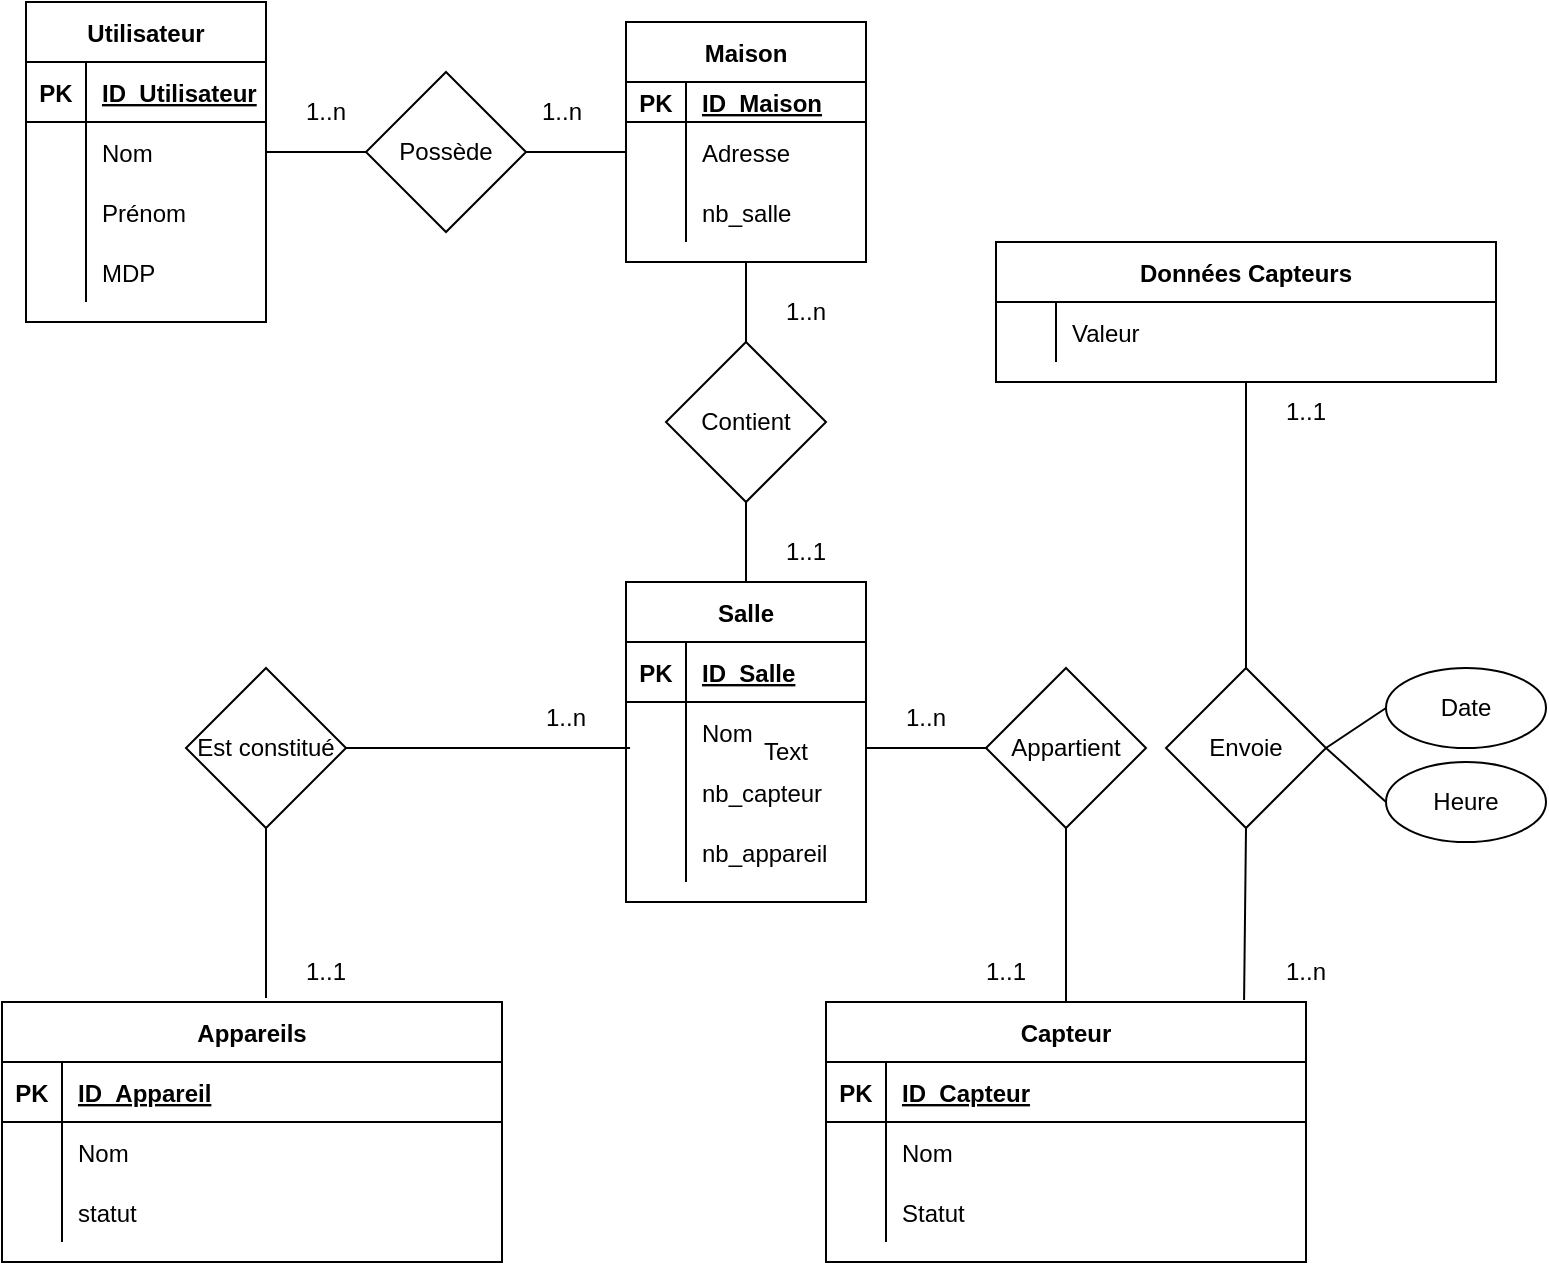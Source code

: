 <mxfile version="21.1.8" type="github">
  <diagram id="R2lEEEUBdFMjLlhIrx00" name="Page-1">
    <mxGraphModel dx="1393" dy="766" grid="1" gridSize="10" guides="1" tooltips="1" connect="1" arrows="1" fold="1" page="1" pageScale="1" pageWidth="850" pageHeight="1100" math="0" shadow="0" extFonts="Permanent Marker^https://fonts.googleapis.com/css?family=Permanent+Marker">
      <root>
        <mxCell id="0" />
        <mxCell id="1" parent="0" />
        <mxCell id="C-vyLk0tnHw3VtMMgP7b-2" value="Appareils" style="shape=table;startSize=30;container=1;collapsible=1;childLayout=tableLayout;fixedRows=1;rowLines=0;fontStyle=1;align=center;resizeLast=1;" parent="1" vertex="1">
          <mxGeometry x="28" y="560" width="250" height="130" as="geometry" />
        </mxCell>
        <mxCell id="C-vyLk0tnHw3VtMMgP7b-3" value="" style="shape=partialRectangle;collapsible=0;dropTarget=0;pointerEvents=0;fillColor=none;points=[[0,0.5],[1,0.5]];portConstraint=eastwest;top=0;left=0;right=0;bottom=1;" parent="C-vyLk0tnHw3VtMMgP7b-2" vertex="1">
          <mxGeometry y="30" width="250" height="30" as="geometry" />
        </mxCell>
        <mxCell id="C-vyLk0tnHw3VtMMgP7b-4" value="PK" style="shape=partialRectangle;overflow=hidden;connectable=0;fillColor=none;top=0;left=0;bottom=0;right=0;fontStyle=1;" parent="C-vyLk0tnHw3VtMMgP7b-3" vertex="1">
          <mxGeometry width="30" height="30" as="geometry">
            <mxRectangle width="30" height="30" as="alternateBounds" />
          </mxGeometry>
        </mxCell>
        <mxCell id="C-vyLk0tnHw3VtMMgP7b-5" value="ID_Appareil" style="shape=partialRectangle;overflow=hidden;connectable=0;fillColor=none;top=0;left=0;bottom=0;right=0;align=left;spacingLeft=6;fontStyle=5;" parent="C-vyLk0tnHw3VtMMgP7b-3" vertex="1">
          <mxGeometry x="30" width="220" height="30" as="geometry">
            <mxRectangle width="220" height="30" as="alternateBounds" />
          </mxGeometry>
        </mxCell>
        <mxCell id="C-vyLk0tnHw3VtMMgP7b-6" value="" style="shape=partialRectangle;collapsible=0;dropTarget=0;pointerEvents=0;fillColor=none;points=[[0,0.5],[1,0.5]];portConstraint=eastwest;top=0;left=0;right=0;bottom=0;" parent="C-vyLk0tnHw3VtMMgP7b-2" vertex="1">
          <mxGeometry y="60" width="250" height="30" as="geometry" />
        </mxCell>
        <mxCell id="C-vyLk0tnHw3VtMMgP7b-7" value="" style="shape=partialRectangle;overflow=hidden;connectable=0;fillColor=none;top=0;left=0;bottom=0;right=0;" parent="C-vyLk0tnHw3VtMMgP7b-6" vertex="1">
          <mxGeometry width="30" height="30" as="geometry">
            <mxRectangle width="30" height="30" as="alternateBounds" />
          </mxGeometry>
        </mxCell>
        <mxCell id="C-vyLk0tnHw3VtMMgP7b-8" value="Nom" style="shape=partialRectangle;overflow=hidden;connectable=0;fillColor=none;top=0;left=0;bottom=0;right=0;align=left;spacingLeft=6;" parent="C-vyLk0tnHw3VtMMgP7b-6" vertex="1">
          <mxGeometry x="30" width="220" height="30" as="geometry">
            <mxRectangle width="220" height="30" as="alternateBounds" />
          </mxGeometry>
        </mxCell>
        <mxCell id="C-vyLk0tnHw3VtMMgP7b-9" value="" style="shape=partialRectangle;collapsible=0;dropTarget=0;pointerEvents=0;fillColor=none;points=[[0,0.5],[1,0.5]];portConstraint=eastwest;top=0;left=0;right=0;bottom=0;" parent="C-vyLk0tnHw3VtMMgP7b-2" vertex="1">
          <mxGeometry y="90" width="250" height="30" as="geometry" />
        </mxCell>
        <mxCell id="C-vyLk0tnHw3VtMMgP7b-10" value="" style="shape=partialRectangle;overflow=hidden;connectable=0;fillColor=none;top=0;left=0;bottom=0;right=0;" parent="C-vyLk0tnHw3VtMMgP7b-9" vertex="1">
          <mxGeometry width="30" height="30" as="geometry">
            <mxRectangle width="30" height="30" as="alternateBounds" />
          </mxGeometry>
        </mxCell>
        <mxCell id="C-vyLk0tnHw3VtMMgP7b-11" value="statut" style="shape=partialRectangle;overflow=hidden;connectable=0;fillColor=none;top=0;left=0;bottom=0;right=0;align=left;spacingLeft=6;" parent="C-vyLk0tnHw3VtMMgP7b-9" vertex="1">
          <mxGeometry x="30" width="220" height="30" as="geometry">
            <mxRectangle width="220" height="30" as="alternateBounds" />
          </mxGeometry>
        </mxCell>
        <mxCell id="C-vyLk0tnHw3VtMMgP7b-13" value="Capteur" style="shape=table;startSize=30;container=1;collapsible=1;childLayout=tableLayout;fixedRows=1;rowLines=0;fontStyle=1;align=center;resizeLast=1;" parent="1" vertex="1">
          <mxGeometry x="440" y="560" width="240" height="130" as="geometry" />
        </mxCell>
        <mxCell id="C-vyLk0tnHw3VtMMgP7b-14" value="" style="shape=partialRectangle;collapsible=0;dropTarget=0;pointerEvents=0;fillColor=none;points=[[0,0.5],[1,0.5]];portConstraint=eastwest;top=0;left=0;right=0;bottom=1;" parent="C-vyLk0tnHw3VtMMgP7b-13" vertex="1">
          <mxGeometry y="30" width="240" height="30" as="geometry" />
        </mxCell>
        <mxCell id="C-vyLk0tnHw3VtMMgP7b-15" value="PK" style="shape=partialRectangle;overflow=hidden;connectable=0;fillColor=none;top=0;left=0;bottom=0;right=0;fontStyle=1;" parent="C-vyLk0tnHw3VtMMgP7b-14" vertex="1">
          <mxGeometry width="30" height="30" as="geometry">
            <mxRectangle width="30" height="30" as="alternateBounds" />
          </mxGeometry>
        </mxCell>
        <mxCell id="C-vyLk0tnHw3VtMMgP7b-16" value="ID_Capteur" style="shape=partialRectangle;overflow=hidden;connectable=0;fillColor=none;top=0;left=0;bottom=0;right=0;align=left;spacingLeft=6;fontStyle=5;" parent="C-vyLk0tnHw3VtMMgP7b-14" vertex="1">
          <mxGeometry x="30" width="210" height="30" as="geometry">
            <mxRectangle width="210" height="30" as="alternateBounds" />
          </mxGeometry>
        </mxCell>
        <mxCell id="C-vyLk0tnHw3VtMMgP7b-17" value="" style="shape=partialRectangle;collapsible=0;dropTarget=0;pointerEvents=0;fillColor=none;points=[[0,0.5],[1,0.5]];portConstraint=eastwest;top=0;left=0;right=0;bottom=0;" parent="C-vyLk0tnHw3VtMMgP7b-13" vertex="1">
          <mxGeometry y="60" width="240" height="30" as="geometry" />
        </mxCell>
        <mxCell id="C-vyLk0tnHw3VtMMgP7b-18" value="" style="shape=partialRectangle;overflow=hidden;connectable=0;fillColor=none;top=0;left=0;bottom=0;right=0;" parent="C-vyLk0tnHw3VtMMgP7b-17" vertex="1">
          <mxGeometry width="30" height="30" as="geometry">
            <mxRectangle width="30" height="30" as="alternateBounds" />
          </mxGeometry>
        </mxCell>
        <mxCell id="C-vyLk0tnHw3VtMMgP7b-19" value="Nom" style="shape=partialRectangle;overflow=hidden;connectable=0;fillColor=none;top=0;left=0;bottom=0;right=0;align=left;spacingLeft=6;" parent="C-vyLk0tnHw3VtMMgP7b-17" vertex="1">
          <mxGeometry x="30" width="210" height="30" as="geometry">
            <mxRectangle width="210" height="30" as="alternateBounds" />
          </mxGeometry>
        </mxCell>
        <mxCell id="C-vyLk0tnHw3VtMMgP7b-20" value="" style="shape=partialRectangle;collapsible=0;dropTarget=0;pointerEvents=0;fillColor=none;points=[[0,0.5],[1,0.5]];portConstraint=eastwest;top=0;left=0;right=0;bottom=0;" parent="C-vyLk0tnHw3VtMMgP7b-13" vertex="1">
          <mxGeometry y="90" width="240" height="30" as="geometry" />
        </mxCell>
        <mxCell id="C-vyLk0tnHw3VtMMgP7b-21" value="" style="shape=partialRectangle;overflow=hidden;connectable=0;fillColor=none;top=0;left=0;bottom=0;right=0;" parent="C-vyLk0tnHw3VtMMgP7b-20" vertex="1">
          <mxGeometry width="30" height="30" as="geometry">
            <mxRectangle width="30" height="30" as="alternateBounds" />
          </mxGeometry>
        </mxCell>
        <mxCell id="C-vyLk0tnHw3VtMMgP7b-22" value="Statut" style="shape=partialRectangle;overflow=hidden;connectable=0;fillColor=none;top=0;left=0;bottom=0;right=0;align=left;spacingLeft=6;" parent="C-vyLk0tnHw3VtMMgP7b-20" vertex="1">
          <mxGeometry x="30" width="210" height="30" as="geometry">
            <mxRectangle width="210" height="30" as="alternateBounds" />
          </mxGeometry>
        </mxCell>
        <mxCell id="C-vyLk0tnHw3VtMMgP7b-23" value="Utilisateur" style="shape=table;startSize=30;container=1;collapsible=1;childLayout=tableLayout;fixedRows=1;rowLines=0;fontStyle=1;align=center;resizeLast=1;" parent="1" vertex="1">
          <mxGeometry x="40" y="60" width="120" height="160" as="geometry" />
        </mxCell>
        <mxCell id="C-vyLk0tnHw3VtMMgP7b-24" value="" style="shape=partialRectangle;collapsible=0;dropTarget=0;pointerEvents=0;fillColor=none;points=[[0,0.5],[1,0.5]];portConstraint=eastwest;top=0;left=0;right=0;bottom=1;" parent="C-vyLk0tnHw3VtMMgP7b-23" vertex="1">
          <mxGeometry y="30" width="120" height="30" as="geometry" />
        </mxCell>
        <mxCell id="C-vyLk0tnHw3VtMMgP7b-25" value="PK" style="shape=partialRectangle;overflow=hidden;connectable=0;fillColor=none;top=0;left=0;bottom=0;right=0;fontStyle=1;" parent="C-vyLk0tnHw3VtMMgP7b-24" vertex="1">
          <mxGeometry width="30" height="30" as="geometry">
            <mxRectangle width="30" height="30" as="alternateBounds" />
          </mxGeometry>
        </mxCell>
        <mxCell id="C-vyLk0tnHw3VtMMgP7b-26" value="ID_Utilisateur" style="shape=partialRectangle;overflow=hidden;connectable=0;fillColor=none;top=0;left=0;bottom=0;right=0;align=left;spacingLeft=6;fontStyle=5;" parent="C-vyLk0tnHw3VtMMgP7b-24" vertex="1">
          <mxGeometry x="30" width="90" height="30" as="geometry">
            <mxRectangle width="90" height="30" as="alternateBounds" />
          </mxGeometry>
        </mxCell>
        <mxCell id="C-vyLk0tnHw3VtMMgP7b-27" value="" style="shape=partialRectangle;collapsible=0;dropTarget=0;pointerEvents=0;fillColor=none;points=[[0,0.5],[1,0.5]];portConstraint=eastwest;top=0;left=0;right=0;bottom=0;" parent="C-vyLk0tnHw3VtMMgP7b-23" vertex="1">
          <mxGeometry y="60" width="120" height="30" as="geometry" />
        </mxCell>
        <mxCell id="C-vyLk0tnHw3VtMMgP7b-28" value="" style="shape=partialRectangle;overflow=hidden;connectable=0;fillColor=none;top=0;left=0;bottom=0;right=0;" parent="C-vyLk0tnHw3VtMMgP7b-27" vertex="1">
          <mxGeometry width="30" height="30" as="geometry">
            <mxRectangle width="30" height="30" as="alternateBounds" />
          </mxGeometry>
        </mxCell>
        <mxCell id="C-vyLk0tnHw3VtMMgP7b-29" value="Nom" style="shape=partialRectangle;overflow=hidden;connectable=0;fillColor=none;top=0;left=0;bottom=0;right=0;align=left;spacingLeft=6;" parent="C-vyLk0tnHw3VtMMgP7b-27" vertex="1">
          <mxGeometry x="30" width="90" height="30" as="geometry">
            <mxRectangle width="90" height="30" as="alternateBounds" />
          </mxGeometry>
        </mxCell>
        <mxCell id="IGC7vBQ4Kms5vi3pFMQL-1" style="shape=partialRectangle;collapsible=0;dropTarget=0;pointerEvents=0;fillColor=none;points=[[0,0.5],[1,0.5]];portConstraint=eastwest;top=0;left=0;right=0;bottom=0;" parent="C-vyLk0tnHw3VtMMgP7b-23" vertex="1">
          <mxGeometry y="90" width="120" height="30" as="geometry" />
        </mxCell>
        <mxCell id="IGC7vBQ4Kms5vi3pFMQL-2" style="shape=partialRectangle;overflow=hidden;connectable=0;fillColor=none;top=0;left=0;bottom=0;right=0;" parent="IGC7vBQ4Kms5vi3pFMQL-1" vertex="1">
          <mxGeometry width="30" height="30" as="geometry">
            <mxRectangle width="30" height="30" as="alternateBounds" />
          </mxGeometry>
        </mxCell>
        <mxCell id="IGC7vBQ4Kms5vi3pFMQL-3" value="Prénom" style="shape=partialRectangle;overflow=hidden;connectable=0;fillColor=none;top=0;left=0;bottom=0;right=0;align=left;spacingLeft=6;" parent="IGC7vBQ4Kms5vi3pFMQL-1" vertex="1">
          <mxGeometry x="30" width="90" height="30" as="geometry">
            <mxRectangle width="90" height="30" as="alternateBounds" />
          </mxGeometry>
        </mxCell>
        <mxCell id="IGC7vBQ4Kms5vi3pFMQL-4" style="shape=partialRectangle;collapsible=0;dropTarget=0;pointerEvents=0;fillColor=none;points=[[0,0.5],[1,0.5]];portConstraint=eastwest;top=0;left=0;right=0;bottom=0;" parent="C-vyLk0tnHw3VtMMgP7b-23" vertex="1">
          <mxGeometry y="120" width="120" height="30" as="geometry" />
        </mxCell>
        <mxCell id="IGC7vBQ4Kms5vi3pFMQL-5" style="shape=partialRectangle;overflow=hidden;connectable=0;fillColor=none;top=0;left=0;bottom=0;right=0;" parent="IGC7vBQ4Kms5vi3pFMQL-4" vertex="1">
          <mxGeometry width="30" height="30" as="geometry">
            <mxRectangle width="30" height="30" as="alternateBounds" />
          </mxGeometry>
        </mxCell>
        <mxCell id="IGC7vBQ4Kms5vi3pFMQL-6" value="MDP" style="shape=partialRectangle;overflow=hidden;connectable=0;fillColor=none;top=0;left=0;bottom=0;right=0;align=left;spacingLeft=6;" parent="IGC7vBQ4Kms5vi3pFMQL-4" vertex="1">
          <mxGeometry x="30" width="90" height="30" as="geometry">
            <mxRectangle width="90" height="30" as="alternateBounds" />
          </mxGeometry>
        </mxCell>
        <mxCell id="IGC7vBQ4Kms5vi3pFMQL-7" value="Possède" style="rhombus;whiteSpace=wrap;html=1;" parent="1" vertex="1">
          <mxGeometry x="210" y="95" width="80" height="80" as="geometry" />
        </mxCell>
        <mxCell id="IGC7vBQ4Kms5vi3pFMQL-9" value="Maison" style="shape=table;startSize=30;container=1;collapsible=1;childLayout=tableLayout;fixedRows=1;rowLines=0;fontStyle=1;align=center;resizeLast=1;" parent="1" vertex="1">
          <mxGeometry x="340" y="70" width="120" height="120" as="geometry" />
        </mxCell>
        <mxCell id="IGC7vBQ4Kms5vi3pFMQL-10" value="" style="shape=partialRectangle;collapsible=0;dropTarget=0;pointerEvents=0;fillColor=none;points=[[0,0.5],[1,0.5]];portConstraint=eastwest;top=0;left=0;right=0;bottom=1;" parent="IGC7vBQ4Kms5vi3pFMQL-9" vertex="1">
          <mxGeometry y="30" width="120" height="20" as="geometry" />
        </mxCell>
        <mxCell id="IGC7vBQ4Kms5vi3pFMQL-11" value="PK" style="shape=partialRectangle;overflow=hidden;connectable=0;fillColor=none;top=0;left=0;bottom=0;right=0;fontStyle=1;" parent="IGC7vBQ4Kms5vi3pFMQL-10" vertex="1">
          <mxGeometry width="30" height="20" as="geometry">
            <mxRectangle width="30" height="20" as="alternateBounds" />
          </mxGeometry>
        </mxCell>
        <mxCell id="IGC7vBQ4Kms5vi3pFMQL-12" value="ID_Maison" style="shape=partialRectangle;overflow=hidden;connectable=0;fillColor=none;top=0;left=0;bottom=0;right=0;align=left;spacingLeft=6;fontStyle=5;" parent="IGC7vBQ4Kms5vi3pFMQL-10" vertex="1">
          <mxGeometry x="30" width="90" height="20" as="geometry">
            <mxRectangle width="90" height="20" as="alternateBounds" />
          </mxGeometry>
        </mxCell>
        <mxCell id="IGC7vBQ4Kms5vi3pFMQL-13" value="" style="shape=partialRectangle;collapsible=0;dropTarget=0;pointerEvents=0;fillColor=none;points=[[0,0.5],[1,0.5]];portConstraint=eastwest;top=0;left=0;right=0;bottom=0;" parent="IGC7vBQ4Kms5vi3pFMQL-9" vertex="1">
          <mxGeometry y="50" width="120" height="30" as="geometry" />
        </mxCell>
        <mxCell id="IGC7vBQ4Kms5vi3pFMQL-14" value="" style="shape=partialRectangle;overflow=hidden;connectable=0;fillColor=none;top=0;left=0;bottom=0;right=0;" parent="IGC7vBQ4Kms5vi3pFMQL-13" vertex="1">
          <mxGeometry width="30" height="30" as="geometry">
            <mxRectangle width="30" height="30" as="alternateBounds" />
          </mxGeometry>
        </mxCell>
        <mxCell id="IGC7vBQ4Kms5vi3pFMQL-15" value="Adresse" style="shape=partialRectangle;overflow=hidden;connectable=0;fillColor=none;top=0;left=0;bottom=0;right=0;align=left;spacingLeft=6;" parent="IGC7vBQ4Kms5vi3pFMQL-13" vertex="1">
          <mxGeometry x="30" width="90" height="30" as="geometry">
            <mxRectangle width="90" height="30" as="alternateBounds" />
          </mxGeometry>
        </mxCell>
        <mxCell id="IGC7vBQ4Kms5vi3pFMQL-16" style="shape=partialRectangle;collapsible=0;dropTarget=0;pointerEvents=0;fillColor=none;points=[[0,0.5],[1,0.5]];portConstraint=eastwest;top=0;left=0;right=0;bottom=0;" parent="IGC7vBQ4Kms5vi3pFMQL-9" vertex="1">
          <mxGeometry y="80" width="120" height="30" as="geometry" />
        </mxCell>
        <mxCell id="IGC7vBQ4Kms5vi3pFMQL-17" style="shape=partialRectangle;overflow=hidden;connectable=0;fillColor=none;top=0;left=0;bottom=0;right=0;" parent="IGC7vBQ4Kms5vi3pFMQL-16" vertex="1">
          <mxGeometry width="30" height="30" as="geometry">
            <mxRectangle width="30" height="30" as="alternateBounds" />
          </mxGeometry>
        </mxCell>
        <mxCell id="IGC7vBQ4Kms5vi3pFMQL-18" value="nb_salle" style="shape=partialRectangle;overflow=hidden;connectable=0;fillColor=none;top=0;left=0;bottom=0;right=0;align=left;spacingLeft=6;" parent="IGC7vBQ4Kms5vi3pFMQL-16" vertex="1">
          <mxGeometry x="30" width="90" height="30" as="geometry">
            <mxRectangle width="90" height="30" as="alternateBounds" />
          </mxGeometry>
        </mxCell>
        <mxCell id="IGC7vBQ4Kms5vi3pFMQL-23" value="Salle" style="shape=table;startSize=30;container=1;collapsible=1;childLayout=tableLayout;fixedRows=1;rowLines=0;fontStyle=1;align=center;resizeLast=1;" parent="1" vertex="1">
          <mxGeometry x="340" y="350" width="120" height="160" as="geometry" />
        </mxCell>
        <mxCell id="IGC7vBQ4Kms5vi3pFMQL-24" value="" style="shape=partialRectangle;collapsible=0;dropTarget=0;pointerEvents=0;fillColor=none;points=[[0,0.5],[1,0.5]];portConstraint=eastwest;top=0;left=0;right=0;bottom=1;" parent="IGC7vBQ4Kms5vi3pFMQL-23" vertex="1">
          <mxGeometry y="30" width="120" height="30" as="geometry" />
        </mxCell>
        <mxCell id="IGC7vBQ4Kms5vi3pFMQL-25" value="PK" style="shape=partialRectangle;overflow=hidden;connectable=0;fillColor=none;top=0;left=0;bottom=0;right=0;fontStyle=1;" parent="IGC7vBQ4Kms5vi3pFMQL-24" vertex="1">
          <mxGeometry width="30" height="30" as="geometry">
            <mxRectangle width="30" height="30" as="alternateBounds" />
          </mxGeometry>
        </mxCell>
        <mxCell id="IGC7vBQ4Kms5vi3pFMQL-26" value="ID_Salle" style="shape=partialRectangle;overflow=hidden;connectable=0;fillColor=none;top=0;left=0;bottom=0;right=0;align=left;spacingLeft=6;fontStyle=5;" parent="IGC7vBQ4Kms5vi3pFMQL-24" vertex="1">
          <mxGeometry x="30" width="90" height="30" as="geometry">
            <mxRectangle width="90" height="30" as="alternateBounds" />
          </mxGeometry>
        </mxCell>
        <mxCell id="IGC7vBQ4Kms5vi3pFMQL-27" value="" style="shape=partialRectangle;collapsible=0;dropTarget=0;pointerEvents=0;fillColor=none;points=[[0,0.5],[1,0.5]];portConstraint=eastwest;top=0;left=0;right=0;bottom=0;" parent="IGC7vBQ4Kms5vi3pFMQL-23" vertex="1">
          <mxGeometry y="60" width="120" height="30" as="geometry" />
        </mxCell>
        <mxCell id="IGC7vBQ4Kms5vi3pFMQL-28" value="" style="shape=partialRectangle;overflow=hidden;connectable=0;fillColor=none;top=0;left=0;bottom=0;right=0;" parent="IGC7vBQ4Kms5vi3pFMQL-27" vertex="1">
          <mxGeometry width="30" height="30" as="geometry">
            <mxRectangle width="30" height="30" as="alternateBounds" />
          </mxGeometry>
        </mxCell>
        <mxCell id="IGC7vBQ4Kms5vi3pFMQL-29" value="Nom" style="shape=partialRectangle;overflow=hidden;connectable=0;fillColor=none;top=0;left=0;bottom=0;right=0;align=left;spacingLeft=6;" parent="IGC7vBQ4Kms5vi3pFMQL-27" vertex="1">
          <mxGeometry x="30" width="90" height="30" as="geometry">
            <mxRectangle width="90" height="30" as="alternateBounds" />
          </mxGeometry>
        </mxCell>
        <mxCell id="IGC7vBQ4Kms5vi3pFMQL-30" style="shape=partialRectangle;collapsible=0;dropTarget=0;pointerEvents=0;fillColor=none;points=[[0,0.5],[1,0.5]];portConstraint=eastwest;top=0;left=0;right=0;bottom=0;" parent="IGC7vBQ4Kms5vi3pFMQL-23" vertex="1">
          <mxGeometry y="90" width="120" height="30" as="geometry" />
        </mxCell>
        <mxCell id="IGC7vBQ4Kms5vi3pFMQL-31" style="shape=partialRectangle;overflow=hidden;connectable=0;fillColor=none;top=0;left=0;bottom=0;right=0;" parent="IGC7vBQ4Kms5vi3pFMQL-30" vertex="1">
          <mxGeometry width="30" height="30" as="geometry">
            <mxRectangle width="30" height="30" as="alternateBounds" />
          </mxGeometry>
        </mxCell>
        <mxCell id="IGC7vBQ4Kms5vi3pFMQL-32" value="nb_capteur" style="shape=partialRectangle;overflow=hidden;connectable=0;fillColor=none;top=0;left=0;bottom=0;right=0;align=left;spacingLeft=6;" parent="IGC7vBQ4Kms5vi3pFMQL-30" vertex="1">
          <mxGeometry x="30" width="90" height="30" as="geometry">
            <mxRectangle width="90" height="30" as="alternateBounds" />
          </mxGeometry>
        </mxCell>
        <mxCell id="IGC7vBQ4Kms5vi3pFMQL-33" style="shape=partialRectangle;collapsible=0;dropTarget=0;pointerEvents=0;fillColor=none;points=[[0,0.5],[1,0.5]];portConstraint=eastwest;top=0;left=0;right=0;bottom=0;" parent="IGC7vBQ4Kms5vi3pFMQL-23" vertex="1">
          <mxGeometry y="120" width="120" height="30" as="geometry" />
        </mxCell>
        <mxCell id="IGC7vBQ4Kms5vi3pFMQL-34" style="shape=partialRectangle;overflow=hidden;connectable=0;fillColor=none;top=0;left=0;bottom=0;right=0;" parent="IGC7vBQ4Kms5vi3pFMQL-33" vertex="1">
          <mxGeometry width="30" height="30" as="geometry">
            <mxRectangle width="30" height="30" as="alternateBounds" />
          </mxGeometry>
        </mxCell>
        <mxCell id="IGC7vBQ4Kms5vi3pFMQL-35" value="nb_appareil" style="shape=partialRectangle;overflow=hidden;connectable=0;fillColor=none;top=0;left=0;bottom=0;right=0;align=left;spacingLeft=6;" parent="IGC7vBQ4Kms5vi3pFMQL-33" vertex="1">
          <mxGeometry x="30" width="90" height="30" as="geometry">
            <mxRectangle width="90" height="30" as="alternateBounds" />
          </mxGeometry>
        </mxCell>
        <mxCell id="IGC7vBQ4Kms5vi3pFMQL-36" value="" style="endArrow=none;html=1;rounded=0;entryX=0;entryY=0.5;entryDx=0;entryDy=0;exitX=1;exitY=0.5;exitDx=0;exitDy=0;" parent="1" source="C-vyLk0tnHw3VtMMgP7b-27" target="IGC7vBQ4Kms5vi3pFMQL-7" edge="1">
          <mxGeometry width="50" height="50" relative="1" as="geometry">
            <mxPoint x="250" y="145" as="sourcePoint" />
            <mxPoint x="300" y="95" as="targetPoint" />
          </mxGeometry>
        </mxCell>
        <mxCell id="IGC7vBQ4Kms5vi3pFMQL-50" value="" style="endArrow=none;html=1;rounded=0;exitX=1;exitY=0.5;exitDx=0;exitDy=0;entryX=0;entryY=0.5;entryDx=0;entryDy=0;" parent="1" source="IGC7vBQ4Kms5vi3pFMQL-7" target="IGC7vBQ4Kms5vi3pFMQL-13" edge="1">
          <mxGeometry width="50" height="50" relative="1" as="geometry">
            <mxPoint x="460" y="180" as="sourcePoint" />
            <mxPoint x="510" y="130" as="targetPoint" />
          </mxGeometry>
        </mxCell>
        <mxCell id="IGC7vBQ4Kms5vi3pFMQL-51" value="Contient" style="rhombus;whiteSpace=wrap;html=1;" parent="1" vertex="1">
          <mxGeometry x="360" y="230" width="80" height="80" as="geometry" />
        </mxCell>
        <mxCell id="IGC7vBQ4Kms5vi3pFMQL-52" value="" style="endArrow=none;html=1;rounded=0;exitX=0.5;exitY=0;exitDx=0;exitDy=0;entryX=0.5;entryY=1;entryDx=0;entryDy=0;" parent="1" source="IGC7vBQ4Kms5vi3pFMQL-51" target="IGC7vBQ4Kms5vi3pFMQL-9" edge="1">
          <mxGeometry width="50" height="50" relative="1" as="geometry">
            <mxPoint x="600" y="230" as="sourcePoint" />
            <mxPoint x="650" y="180" as="targetPoint" />
            <Array as="points" />
          </mxGeometry>
        </mxCell>
        <mxCell id="IGC7vBQ4Kms5vi3pFMQL-54" value="" style="endArrow=none;html=1;rounded=0;exitX=0.5;exitY=0;exitDx=0;exitDy=0;entryX=0.5;entryY=1;entryDx=0;entryDy=0;" parent="1" source="IGC7vBQ4Kms5vi3pFMQL-23" target="IGC7vBQ4Kms5vi3pFMQL-51" edge="1">
          <mxGeometry width="50" height="50" relative="1" as="geometry">
            <mxPoint x="590" y="250" as="sourcePoint" />
            <mxPoint x="590" y="200" as="targetPoint" />
            <Array as="points" />
          </mxGeometry>
        </mxCell>
        <mxCell id="IGC7vBQ4Kms5vi3pFMQL-55" value="Est constitué" style="rhombus;whiteSpace=wrap;html=1;" parent="1" vertex="1">
          <mxGeometry x="120" y="393" width="80" height="80" as="geometry" />
        </mxCell>
        <mxCell id="IGC7vBQ4Kms5vi3pFMQL-56" value="" style="endArrow=none;html=1;rounded=0;entryX=0.017;entryY=0.767;entryDx=0;entryDy=0;entryPerimeter=0;exitX=1;exitY=0.5;exitDx=0;exitDy=0;" parent="1" source="IGC7vBQ4Kms5vi3pFMQL-55" target="IGC7vBQ4Kms5vi3pFMQL-27" edge="1">
          <mxGeometry width="50" height="50" relative="1" as="geometry">
            <mxPoint x="200" y="430" as="sourcePoint" />
            <mxPoint x="320" y="430" as="targetPoint" />
          </mxGeometry>
        </mxCell>
        <mxCell id="IGC7vBQ4Kms5vi3pFMQL-60" value="" style="endArrow=none;html=1;rounded=0;entryX=0.5;entryY=1;entryDx=0;entryDy=0;exitX=0.528;exitY=-0.015;exitDx=0;exitDy=0;exitPerimeter=0;" parent="1" source="C-vyLk0tnHw3VtMMgP7b-2" target="IGC7vBQ4Kms5vi3pFMQL-55" edge="1">
          <mxGeometry width="50" height="50" relative="1" as="geometry">
            <mxPoint x="80" y="520" as="sourcePoint" />
            <mxPoint x="130" y="470" as="targetPoint" />
          </mxGeometry>
        </mxCell>
        <mxCell id="IGC7vBQ4Kms5vi3pFMQL-63" value="Appartient" style="rhombus;whiteSpace=wrap;html=1;" parent="1" vertex="1">
          <mxGeometry x="520" y="393" width="80" height="80" as="geometry" />
        </mxCell>
        <mxCell id="IGC7vBQ4Kms5vi3pFMQL-64" value="" style="endArrow=none;html=1;rounded=0;exitX=0.5;exitY=0;exitDx=0;exitDy=0;entryX=0.5;entryY=1;entryDx=0;entryDy=0;" parent="1" source="C-vyLk0tnHw3VtMMgP7b-13" target="IGC7vBQ4Kms5vi3pFMQL-63" edge="1">
          <mxGeometry width="50" height="50" relative="1" as="geometry">
            <mxPoint x="670" y="610" as="sourcePoint" />
            <mxPoint x="720" y="560" as="targetPoint" />
          </mxGeometry>
        </mxCell>
        <mxCell id="IGC7vBQ4Kms5vi3pFMQL-66" value="" style="endArrow=none;html=1;rounded=0;entryX=0;entryY=0.5;entryDx=0;entryDy=0;" parent="1" target="IGC7vBQ4Kms5vi3pFMQL-63" edge="1">
          <mxGeometry width="50" height="50" relative="1" as="geometry">
            <mxPoint x="460" y="433" as="sourcePoint" />
            <mxPoint x="600" y="410" as="targetPoint" />
          </mxGeometry>
        </mxCell>
        <mxCell id="IGC7vBQ4Kms5vi3pFMQL-67" value="Envoie" style="rhombus;whiteSpace=wrap;html=1;" parent="1" vertex="1">
          <mxGeometry x="610" y="393" width="80" height="80" as="geometry" />
        </mxCell>
        <mxCell id="IGC7vBQ4Kms5vi3pFMQL-68" value="" style="endArrow=none;html=1;rounded=0;entryX=0.5;entryY=1;entryDx=0;entryDy=0;exitX=0.871;exitY=-0.008;exitDx=0;exitDy=0;exitPerimeter=0;" parent="1" source="C-vyLk0tnHw3VtMMgP7b-13" target="IGC7vBQ4Kms5vi3pFMQL-67" edge="1">
          <mxGeometry width="50" height="50" relative="1" as="geometry">
            <mxPoint x="645" y="560" as="sourcePoint" />
            <mxPoint x="770" y="550" as="targetPoint" />
          </mxGeometry>
        </mxCell>
        <mxCell id="IGC7vBQ4Kms5vi3pFMQL-69" value="Données Capteurs" style="shape=table;startSize=30;container=1;collapsible=1;childLayout=tableLayout;fixedRows=1;rowLines=0;fontStyle=1;align=center;resizeLast=1;" parent="1" vertex="1">
          <mxGeometry x="525" y="180" width="250" height="70" as="geometry" />
        </mxCell>
        <mxCell id="IGC7vBQ4Kms5vi3pFMQL-73" value="" style="shape=partialRectangle;collapsible=0;dropTarget=0;pointerEvents=0;fillColor=none;points=[[0,0.5],[1,0.5]];portConstraint=eastwest;top=0;left=0;right=0;bottom=0;" parent="IGC7vBQ4Kms5vi3pFMQL-69" vertex="1">
          <mxGeometry y="30" width="250" height="30" as="geometry" />
        </mxCell>
        <mxCell id="IGC7vBQ4Kms5vi3pFMQL-74" value="" style="shape=partialRectangle;overflow=hidden;connectable=0;fillColor=none;top=0;left=0;bottom=0;right=0;" parent="IGC7vBQ4Kms5vi3pFMQL-73" vertex="1">
          <mxGeometry width="30" height="30" as="geometry">
            <mxRectangle width="30" height="30" as="alternateBounds" />
          </mxGeometry>
        </mxCell>
        <mxCell id="IGC7vBQ4Kms5vi3pFMQL-75" value="Valeur" style="shape=partialRectangle;overflow=hidden;connectable=0;fillColor=none;top=0;left=0;bottom=0;right=0;align=left;spacingLeft=6;" parent="IGC7vBQ4Kms5vi3pFMQL-73" vertex="1">
          <mxGeometry x="30" width="220" height="30" as="geometry">
            <mxRectangle width="220" height="30" as="alternateBounds" />
          </mxGeometry>
        </mxCell>
        <mxCell id="IGC7vBQ4Kms5vi3pFMQL-79" value="" style="endArrow=none;html=1;rounded=0;exitX=0.5;exitY=0;exitDx=0;exitDy=0;entryX=0.5;entryY=1;entryDx=0;entryDy=0;" parent="1" source="IGC7vBQ4Kms5vi3pFMQL-67" target="IGC7vBQ4Kms5vi3pFMQL-69" edge="1">
          <mxGeometry width="50" height="50" relative="1" as="geometry">
            <mxPoint x="685" y="379" as="sourcePoint" />
            <mxPoint x="720" y="330" as="targetPoint" />
          </mxGeometry>
        </mxCell>
        <mxCell id="IGC7vBQ4Kms5vi3pFMQL-80" value="Date" style="ellipse;whiteSpace=wrap;html=1;" parent="1" vertex="1">
          <mxGeometry x="720" y="393" width="80" height="40" as="geometry" />
        </mxCell>
        <mxCell id="IGC7vBQ4Kms5vi3pFMQL-82" value="" style="endArrow=none;html=1;rounded=0;exitX=1;exitY=0.5;exitDx=0;exitDy=0;entryX=0;entryY=0.5;entryDx=0;entryDy=0;" parent="1" source="IGC7vBQ4Kms5vi3pFMQL-67" target="IGC7vBQ4Kms5vi3pFMQL-80" edge="1">
          <mxGeometry width="50" height="50" relative="1" as="geometry">
            <mxPoint x="650" y="410" as="sourcePoint" />
            <mxPoint x="700" y="360" as="targetPoint" />
          </mxGeometry>
        </mxCell>
        <mxCell id="IGC7vBQ4Kms5vi3pFMQL-83" value="" style="endArrow=none;html=1;rounded=0;exitX=1;exitY=0.5;exitDx=0;exitDy=0;entryX=0;entryY=0.5;entryDx=0;entryDy=0;" parent="1" source="IGC7vBQ4Kms5vi3pFMQL-67" target="IGC7vBQ4Kms5vi3pFMQL-84" edge="1">
          <mxGeometry width="50" height="50" relative="1" as="geometry">
            <mxPoint x="700" y="443" as="sourcePoint" />
            <mxPoint x="720" y="472" as="targetPoint" />
          </mxGeometry>
        </mxCell>
        <mxCell id="IGC7vBQ4Kms5vi3pFMQL-84" value="Heure" style="ellipse;whiteSpace=wrap;html=1;" parent="1" vertex="1">
          <mxGeometry x="720" y="440" width="80" height="40" as="geometry" />
        </mxCell>
        <mxCell id="IGC7vBQ4Kms5vi3pFMQL-105" value="Text" style="text;html=1;strokeColor=none;fillColor=none;align=center;verticalAlign=middle;whiteSpace=wrap;rounded=0;" parent="1" vertex="1">
          <mxGeometry x="390" y="420" width="60" height="30" as="geometry" />
        </mxCell>
        <mxCell id="IGC7vBQ4Kms5vi3pFMQL-106" value="1..n" style="text;html=1;strokeColor=none;fillColor=none;align=center;verticalAlign=middle;whiteSpace=wrap;rounded=0;" parent="1" vertex="1">
          <mxGeometry x="160" y="100" width="60" height="30" as="geometry" />
        </mxCell>
        <mxCell id="IGC7vBQ4Kms5vi3pFMQL-107" value="1..n" style="text;html=1;strokeColor=none;fillColor=none;align=center;verticalAlign=middle;whiteSpace=wrap;rounded=0;" parent="1" vertex="1">
          <mxGeometry x="278" y="100" width="60" height="30" as="geometry" />
        </mxCell>
        <mxCell id="IGC7vBQ4Kms5vi3pFMQL-108" value="1..n" style="text;html=1;strokeColor=none;fillColor=none;align=center;verticalAlign=middle;whiteSpace=wrap;rounded=0;" parent="1" vertex="1">
          <mxGeometry x="400" y="200" width="60" height="30" as="geometry" />
        </mxCell>
        <mxCell id="IGC7vBQ4Kms5vi3pFMQL-109" value="1..1" style="text;html=1;strokeColor=none;fillColor=none;align=center;verticalAlign=middle;whiteSpace=wrap;rounded=0;" parent="1" vertex="1">
          <mxGeometry x="400" y="320" width="60" height="30" as="geometry" />
        </mxCell>
        <mxCell id="IGC7vBQ4Kms5vi3pFMQL-110" value="1..n" style="text;html=1;strokeColor=none;fillColor=none;align=center;verticalAlign=middle;whiteSpace=wrap;rounded=0;" parent="1" vertex="1">
          <mxGeometry x="280" y="403" width="60" height="30" as="geometry" />
        </mxCell>
        <mxCell id="IGC7vBQ4Kms5vi3pFMQL-111" value="1..1" style="text;html=1;strokeColor=none;fillColor=none;align=center;verticalAlign=middle;whiteSpace=wrap;rounded=0;" parent="1" vertex="1">
          <mxGeometry x="160" y="530" width="60" height="30" as="geometry" />
        </mxCell>
        <mxCell id="IGC7vBQ4Kms5vi3pFMQL-112" value="1..1" style="text;html=1;strokeColor=none;fillColor=none;align=center;verticalAlign=middle;whiteSpace=wrap;rounded=0;" parent="1" vertex="1">
          <mxGeometry x="500" y="530" width="60" height="30" as="geometry" />
        </mxCell>
        <mxCell id="IGC7vBQ4Kms5vi3pFMQL-114" value="1..n" style="text;html=1;strokeColor=none;fillColor=none;align=center;verticalAlign=middle;whiteSpace=wrap;rounded=0;" parent="1" vertex="1">
          <mxGeometry x="460" y="403" width="60" height="30" as="geometry" />
        </mxCell>
        <mxCell id="IGC7vBQ4Kms5vi3pFMQL-116" value="1..n" style="text;html=1;strokeColor=none;fillColor=none;align=center;verticalAlign=middle;whiteSpace=wrap;rounded=0;" parent="1" vertex="1">
          <mxGeometry x="650" y="530" width="60" height="30" as="geometry" />
        </mxCell>
        <mxCell id="IGC7vBQ4Kms5vi3pFMQL-117" value="1..1" style="text;html=1;strokeColor=none;fillColor=none;align=center;verticalAlign=middle;whiteSpace=wrap;rounded=0;" parent="1" vertex="1">
          <mxGeometry x="650" y="250" width="60" height="30" as="geometry" />
        </mxCell>
      </root>
    </mxGraphModel>
  </diagram>
</mxfile>
